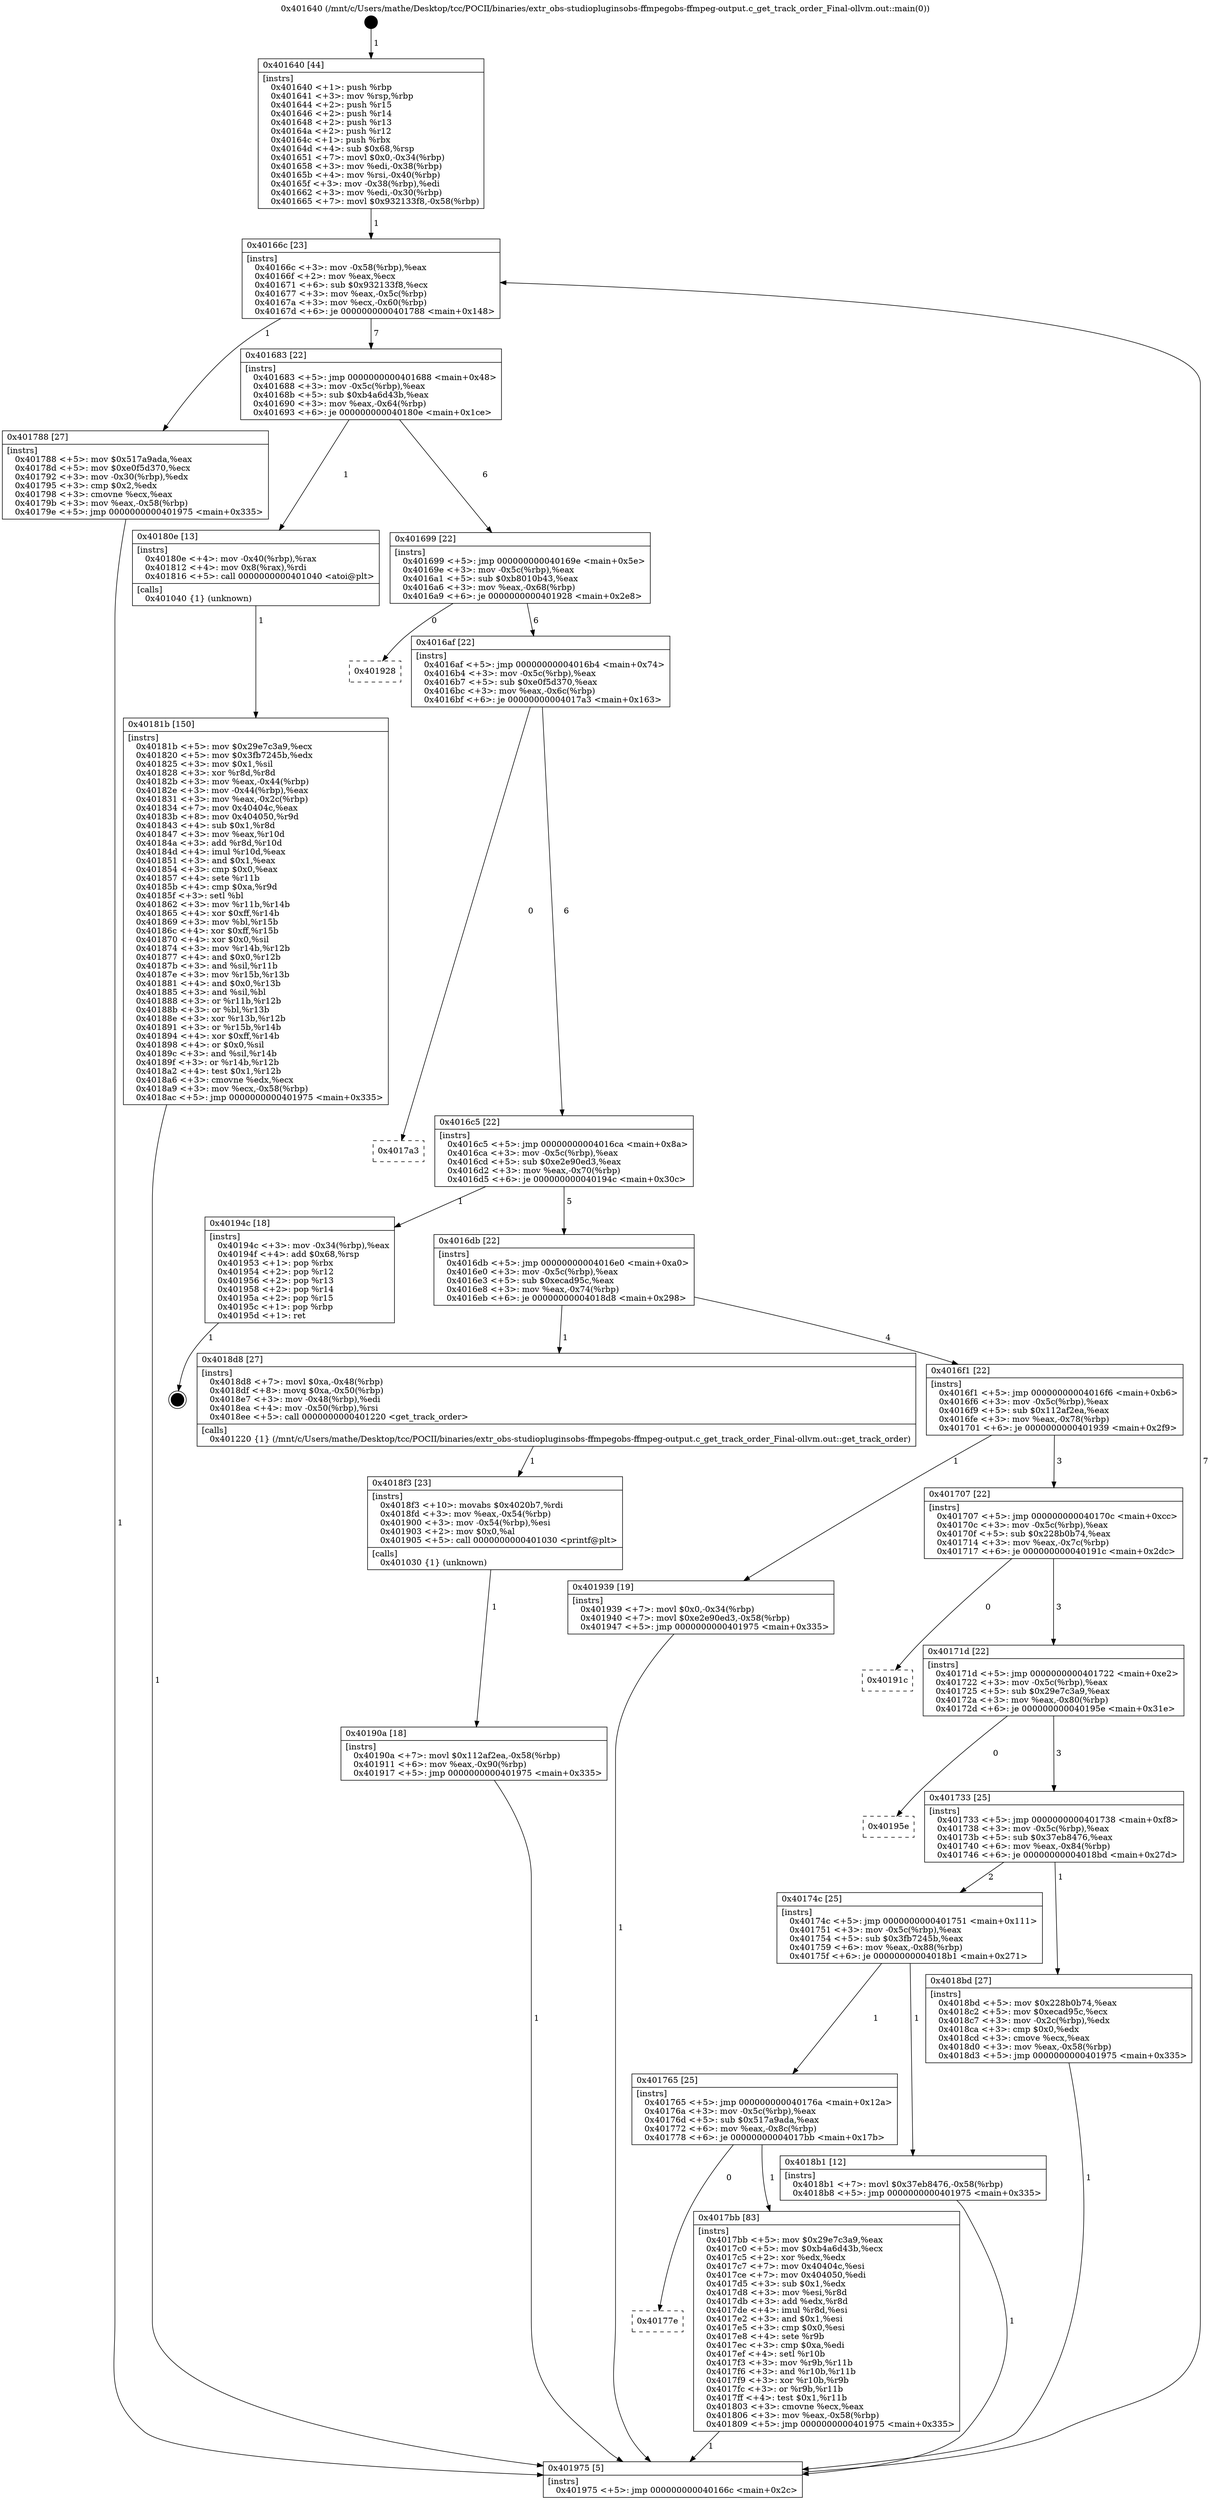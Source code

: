 digraph "0x401640" {
  label = "0x401640 (/mnt/c/Users/mathe/Desktop/tcc/POCII/binaries/extr_obs-studiopluginsobs-ffmpegobs-ffmpeg-output.c_get_track_order_Final-ollvm.out::main(0))"
  labelloc = "t"
  node[shape=record]

  Entry [label="",width=0.3,height=0.3,shape=circle,fillcolor=black,style=filled]
  "0x40166c" [label="{
     0x40166c [23]\l
     | [instrs]\l
     &nbsp;&nbsp;0x40166c \<+3\>: mov -0x58(%rbp),%eax\l
     &nbsp;&nbsp;0x40166f \<+2\>: mov %eax,%ecx\l
     &nbsp;&nbsp;0x401671 \<+6\>: sub $0x932133f8,%ecx\l
     &nbsp;&nbsp;0x401677 \<+3\>: mov %eax,-0x5c(%rbp)\l
     &nbsp;&nbsp;0x40167a \<+3\>: mov %ecx,-0x60(%rbp)\l
     &nbsp;&nbsp;0x40167d \<+6\>: je 0000000000401788 \<main+0x148\>\l
  }"]
  "0x401788" [label="{
     0x401788 [27]\l
     | [instrs]\l
     &nbsp;&nbsp;0x401788 \<+5\>: mov $0x517a9ada,%eax\l
     &nbsp;&nbsp;0x40178d \<+5\>: mov $0xe0f5d370,%ecx\l
     &nbsp;&nbsp;0x401792 \<+3\>: mov -0x30(%rbp),%edx\l
     &nbsp;&nbsp;0x401795 \<+3\>: cmp $0x2,%edx\l
     &nbsp;&nbsp;0x401798 \<+3\>: cmovne %ecx,%eax\l
     &nbsp;&nbsp;0x40179b \<+3\>: mov %eax,-0x58(%rbp)\l
     &nbsp;&nbsp;0x40179e \<+5\>: jmp 0000000000401975 \<main+0x335\>\l
  }"]
  "0x401683" [label="{
     0x401683 [22]\l
     | [instrs]\l
     &nbsp;&nbsp;0x401683 \<+5\>: jmp 0000000000401688 \<main+0x48\>\l
     &nbsp;&nbsp;0x401688 \<+3\>: mov -0x5c(%rbp),%eax\l
     &nbsp;&nbsp;0x40168b \<+5\>: sub $0xb4a6d43b,%eax\l
     &nbsp;&nbsp;0x401690 \<+3\>: mov %eax,-0x64(%rbp)\l
     &nbsp;&nbsp;0x401693 \<+6\>: je 000000000040180e \<main+0x1ce\>\l
  }"]
  "0x401975" [label="{
     0x401975 [5]\l
     | [instrs]\l
     &nbsp;&nbsp;0x401975 \<+5\>: jmp 000000000040166c \<main+0x2c\>\l
  }"]
  "0x401640" [label="{
     0x401640 [44]\l
     | [instrs]\l
     &nbsp;&nbsp;0x401640 \<+1\>: push %rbp\l
     &nbsp;&nbsp;0x401641 \<+3\>: mov %rsp,%rbp\l
     &nbsp;&nbsp;0x401644 \<+2\>: push %r15\l
     &nbsp;&nbsp;0x401646 \<+2\>: push %r14\l
     &nbsp;&nbsp;0x401648 \<+2\>: push %r13\l
     &nbsp;&nbsp;0x40164a \<+2\>: push %r12\l
     &nbsp;&nbsp;0x40164c \<+1\>: push %rbx\l
     &nbsp;&nbsp;0x40164d \<+4\>: sub $0x68,%rsp\l
     &nbsp;&nbsp;0x401651 \<+7\>: movl $0x0,-0x34(%rbp)\l
     &nbsp;&nbsp;0x401658 \<+3\>: mov %edi,-0x38(%rbp)\l
     &nbsp;&nbsp;0x40165b \<+4\>: mov %rsi,-0x40(%rbp)\l
     &nbsp;&nbsp;0x40165f \<+3\>: mov -0x38(%rbp),%edi\l
     &nbsp;&nbsp;0x401662 \<+3\>: mov %edi,-0x30(%rbp)\l
     &nbsp;&nbsp;0x401665 \<+7\>: movl $0x932133f8,-0x58(%rbp)\l
  }"]
  Exit [label="",width=0.3,height=0.3,shape=circle,fillcolor=black,style=filled,peripheries=2]
  "0x40180e" [label="{
     0x40180e [13]\l
     | [instrs]\l
     &nbsp;&nbsp;0x40180e \<+4\>: mov -0x40(%rbp),%rax\l
     &nbsp;&nbsp;0x401812 \<+4\>: mov 0x8(%rax),%rdi\l
     &nbsp;&nbsp;0x401816 \<+5\>: call 0000000000401040 \<atoi@plt\>\l
     | [calls]\l
     &nbsp;&nbsp;0x401040 \{1\} (unknown)\l
  }"]
  "0x401699" [label="{
     0x401699 [22]\l
     | [instrs]\l
     &nbsp;&nbsp;0x401699 \<+5\>: jmp 000000000040169e \<main+0x5e\>\l
     &nbsp;&nbsp;0x40169e \<+3\>: mov -0x5c(%rbp),%eax\l
     &nbsp;&nbsp;0x4016a1 \<+5\>: sub $0xb8010b43,%eax\l
     &nbsp;&nbsp;0x4016a6 \<+3\>: mov %eax,-0x68(%rbp)\l
     &nbsp;&nbsp;0x4016a9 \<+6\>: je 0000000000401928 \<main+0x2e8\>\l
  }"]
  "0x40190a" [label="{
     0x40190a [18]\l
     | [instrs]\l
     &nbsp;&nbsp;0x40190a \<+7\>: movl $0x112af2ea,-0x58(%rbp)\l
     &nbsp;&nbsp;0x401911 \<+6\>: mov %eax,-0x90(%rbp)\l
     &nbsp;&nbsp;0x401917 \<+5\>: jmp 0000000000401975 \<main+0x335\>\l
  }"]
  "0x401928" [label="{
     0x401928\l
  }", style=dashed]
  "0x4016af" [label="{
     0x4016af [22]\l
     | [instrs]\l
     &nbsp;&nbsp;0x4016af \<+5\>: jmp 00000000004016b4 \<main+0x74\>\l
     &nbsp;&nbsp;0x4016b4 \<+3\>: mov -0x5c(%rbp),%eax\l
     &nbsp;&nbsp;0x4016b7 \<+5\>: sub $0xe0f5d370,%eax\l
     &nbsp;&nbsp;0x4016bc \<+3\>: mov %eax,-0x6c(%rbp)\l
     &nbsp;&nbsp;0x4016bf \<+6\>: je 00000000004017a3 \<main+0x163\>\l
  }"]
  "0x4018f3" [label="{
     0x4018f3 [23]\l
     | [instrs]\l
     &nbsp;&nbsp;0x4018f3 \<+10\>: movabs $0x4020b7,%rdi\l
     &nbsp;&nbsp;0x4018fd \<+3\>: mov %eax,-0x54(%rbp)\l
     &nbsp;&nbsp;0x401900 \<+3\>: mov -0x54(%rbp),%esi\l
     &nbsp;&nbsp;0x401903 \<+2\>: mov $0x0,%al\l
     &nbsp;&nbsp;0x401905 \<+5\>: call 0000000000401030 \<printf@plt\>\l
     | [calls]\l
     &nbsp;&nbsp;0x401030 \{1\} (unknown)\l
  }"]
  "0x4017a3" [label="{
     0x4017a3\l
  }", style=dashed]
  "0x4016c5" [label="{
     0x4016c5 [22]\l
     | [instrs]\l
     &nbsp;&nbsp;0x4016c5 \<+5\>: jmp 00000000004016ca \<main+0x8a\>\l
     &nbsp;&nbsp;0x4016ca \<+3\>: mov -0x5c(%rbp),%eax\l
     &nbsp;&nbsp;0x4016cd \<+5\>: sub $0xe2e90ed3,%eax\l
     &nbsp;&nbsp;0x4016d2 \<+3\>: mov %eax,-0x70(%rbp)\l
     &nbsp;&nbsp;0x4016d5 \<+6\>: je 000000000040194c \<main+0x30c\>\l
  }"]
  "0x40181b" [label="{
     0x40181b [150]\l
     | [instrs]\l
     &nbsp;&nbsp;0x40181b \<+5\>: mov $0x29e7c3a9,%ecx\l
     &nbsp;&nbsp;0x401820 \<+5\>: mov $0x3fb7245b,%edx\l
     &nbsp;&nbsp;0x401825 \<+3\>: mov $0x1,%sil\l
     &nbsp;&nbsp;0x401828 \<+3\>: xor %r8d,%r8d\l
     &nbsp;&nbsp;0x40182b \<+3\>: mov %eax,-0x44(%rbp)\l
     &nbsp;&nbsp;0x40182e \<+3\>: mov -0x44(%rbp),%eax\l
     &nbsp;&nbsp;0x401831 \<+3\>: mov %eax,-0x2c(%rbp)\l
     &nbsp;&nbsp;0x401834 \<+7\>: mov 0x40404c,%eax\l
     &nbsp;&nbsp;0x40183b \<+8\>: mov 0x404050,%r9d\l
     &nbsp;&nbsp;0x401843 \<+4\>: sub $0x1,%r8d\l
     &nbsp;&nbsp;0x401847 \<+3\>: mov %eax,%r10d\l
     &nbsp;&nbsp;0x40184a \<+3\>: add %r8d,%r10d\l
     &nbsp;&nbsp;0x40184d \<+4\>: imul %r10d,%eax\l
     &nbsp;&nbsp;0x401851 \<+3\>: and $0x1,%eax\l
     &nbsp;&nbsp;0x401854 \<+3\>: cmp $0x0,%eax\l
     &nbsp;&nbsp;0x401857 \<+4\>: sete %r11b\l
     &nbsp;&nbsp;0x40185b \<+4\>: cmp $0xa,%r9d\l
     &nbsp;&nbsp;0x40185f \<+3\>: setl %bl\l
     &nbsp;&nbsp;0x401862 \<+3\>: mov %r11b,%r14b\l
     &nbsp;&nbsp;0x401865 \<+4\>: xor $0xff,%r14b\l
     &nbsp;&nbsp;0x401869 \<+3\>: mov %bl,%r15b\l
     &nbsp;&nbsp;0x40186c \<+4\>: xor $0xff,%r15b\l
     &nbsp;&nbsp;0x401870 \<+4\>: xor $0x0,%sil\l
     &nbsp;&nbsp;0x401874 \<+3\>: mov %r14b,%r12b\l
     &nbsp;&nbsp;0x401877 \<+4\>: and $0x0,%r12b\l
     &nbsp;&nbsp;0x40187b \<+3\>: and %sil,%r11b\l
     &nbsp;&nbsp;0x40187e \<+3\>: mov %r15b,%r13b\l
     &nbsp;&nbsp;0x401881 \<+4\>: and $0x0,%r13b\l
     &nbsp;&nbsp;0x401885 \<+3\>: and %sil,%bl\l
     &nbsp;&nbsp;0x401888 \<+3\>: or %r11b,%r12b\l
     &nbsp;&nbsp;0x40188b \<+3\>: or %bl,%r13b\l
     &nbsp;&nbsp;0x40188e \<+3\>: xor %r13b,%r12b\l
     &nbsp;&nbsp;0x401891 \<+3\>: or %r15b,%r14b\l
     &nbsp;&nbsp;0x401894 \<+4\>: xor $0xff,%r14b\l
     &nbsp;&nbsp;0x401898 \<+4\>: or $0x0,%sil\l
     &nbsp;&nbsp;0x40189c \<+3\>: and %sil,%r14b\l
     &nbsp;&nbsp;0x40189f \<+3\>: or %r14b,%r12b\l
     &nbsp;&nbsp;0x4018a2 \<+4\>: test $0x1,%r12b\l
     &nbsp;&nbsp;0x4018a6 \<+3\>: cmovne %edx,%ecx\l
     &nbsp;&nbsp;0x4018a9 \<+3\>: mov %ecx,-0x58(%rbp)\l
     &nbsp;&nbsp;0x4018ac \<+5\>: jmp 0000000000401975 \<main+0x335\>\l
  }"]
  "0x40194c" [label="{
     0x40194c [18]\l
     | [instrs]\l
     &nbsp;&nbsp;0x40194c \<+3\>: mov -0x34(%rbp),%eax\l
     &nbsp;&nbsp;0x40194f \<+4\>: add $0x68,%rsp\l
     &nbsp;&nbsp;0x401953 \<+1\>: pop %rbx\l
     &nbsp;&nbsp;0x401954 \<+2\>: pop %r12\l
     &nbsp;&nbsp;0x401956 \<+2\>: pop %r13\l
     &nbsp;&nbsp;0x401958 \<+2\>: pop %r14\l
     &nbsp;&nbsp;0x40195a \<+2\>: pop %r15\l
     &nbsp;&nbsp;0x40195c \<+1\>: pop %rbp\l
     &nbsp;&nbsp;0x40195d \<+1\>: ret\l
  }"]
  "0x4016db" [label="{
     0x4016db [22]\l
     | [instrs]\l
     &nbsp;&nbsp;0x4016db \<+5\>: jmp 00000000004016e0 \<main+0xa0\>\l
     &nbsp;&nbsp;0x4016e0 \<+3\>: mov -0x5c(%rbp),%eax\l
     &nbsp;&nbsp;0x4016e3 \<+5\>: sub $0xecad95c,%eax\l
     &nbsp;&nbsp;0x4016e8 \<+3\>: mov %eax,-0x74(%rbp)\l
     &nbsp;&nbsp;0x4016eb \<+6\>: je 00000000004018d8 \<main+0x298\>\l
  }"]
  "0x40177e" [label="{
     0x40177e\l
  }", style=dashed]
  "0x4018d8" [label="{
     0x4018d8 [27]\l
     | [instrs]\l
     &nbsp;&nbsp;0x4018d8 \<+7\>: movl $0xa,-0x48(%rbp)\l
     &nbsp;&nbsp;0x4018df \<+8\>: movq $0xa,-0x50(%rbp)\l
     &nbsp;&nbsp;0x4018e7 \<+3\>: mov -0x48(%rbp),%edi\l
     &nbsp;&nbsp;0x4018ea \<+4\>: mov -0x50(%rbp),%rsi\l
     &nbsp;&nbsp;0x4018ee \<+5\>: call 0000000000401220 \<get_track_order\>\l
     | [calls]\l
     &nbsp;&nbsp;0x401220 \{1\} (/mnt/c/Users/mathe/Desktop/tcc/POCII/binaries/extr_obs-studiopluginsobs-ffmpegobs-ffmpeg-output.c_get_track_order_Final-ollvm.out::get_track_order)\l
  }"]
  "0x4016f1" [label="{
     0x4016f1 [22]\l
     | [instrs]\l
     &nbsp;&nbsp;0x4016f1 \<+5\>: jmp 00000000004016f6 \<main+0xb6\>\l
     &nbsp;&nbsp;0x4016f6 \<+3\>: mov -0x5c(%rbp),%eax\l
     &nbsp;&nbsp;0x4016f9 \<+5\>: sub $0x112af2ea,%eax\l
     &nbsp;&nbsp;0x4016fe \<+3\>: mov %eax,-0x78(%rbp)\l
     &nbsp;&nbsp;0x401701 \<+6\>: je 0000000000401939 \<main+0x2f9\>\l
  }"]
  "0x4017bb" [label="{
     0x4017bb [83]\l
     | [instrs]\l
     &nbsp;&nbsp;0x4017bb \<+5\>: mov $0x29e7c3a9,%eax\l
     &nbsp;&nbsp;0x4017c0 \<+5\>: mov $0xb4a6d43b,%ecx\l
     &nbsp;&nbsp;0x4017c5 \<+2\>: xor %edx,%edx\l
     &nbsp;&nbsp;0x4017c7 \<+7\>: mov 0x40404c,%esi\l
     &nbsp;&nbsp;0x4017ce \<+7\>: mov 0x404050,%edi\l
     &nbsp;&nbsp;0x4017d5 \<+3\>: sub $0x1,%edx\l
     &nbsp;&nbsp;0x4017d8 \<+3\>: mov %esi,%r8d\l
     &nbsp;&nbsp;0x4017db \<+3\>: add %edx,%r8d\l
     &nbsp;&nbsp;0x4017de \<+4\>: imul %r8d,%esi\l
     &nbsp;&nbsp;0x4017e2 \<+3\>: and $0x1,%esi\l
     &nbsp;&nbsp;0x4017e5 \<+3\>: cmp $0x0,%esi\l
     &nbsp;&nbsp;0x4017e8 \<+4\>: sete %r9b\l
     &nbsp;&nbsp;0x4017ec \<+3\>: cmp $0xa,%edi\l
     &nbsp;&nbsp;0x4017ef \<+4\>: setl %r10b\l
     &nbsp;&nbsp;0x4017f3 \<+3\>: mov %r9b,%r11b\l
     &nbsp;&nbsp;0x4017f6 \<+3\>: and %r10b,%r11b\l
     &nbsp;&nbsp;0x4017f9 \<+3\>: xor %r10b,%r9b\l
     &nbsp;&nbsp;0x4017fc \<+3\>: or %r9b,%r11b\l
     &nbsp;&nbsp;0x4017ff \<+4\>: test $0x1,%r11b\l
     &nbsp;&nbsp;0x401803 \<+3\>: cmovne %ecx,%eax\l
     &nbsp;&nbsp;0x401806 \<+3\>: mov %eax,-0x58(%rbp)\l
     &nbsp;&nbsp;0x401809 \<+5\>: jmp 0000000000401975 \<main+0x335\>\l
  }"]
  "0x401939" [label="{
     0x401939 [19]\l
     | [instrs]\l
     &nbsp;&nbsp;0x401939 \<+7\>: movl $0x0,-0x34(%rbp)\l
     &nbsp;&nbsp;0x401940 \<+7\>: movl $0xe2e90ed3,-0x58(%rbp)\l
     &nbsp;&nbsp;0x401947 \<+5\>: jmp 0000000000401975 \<main+0x335\>\l
  }"]
  "0x401707" [label="{
     0x401707 [22]\l
     | [instrs]\l
     &nbsp;&nbsp;0x401707 \<+5\>: jmp 000000000040170c \<main+0xcc\>\l
     &nbsp;&nbsp;0x40170c \<+3\>: mov -0x5c(%rbp),%eax\l
     &nbsp;&nbsp;0x40170f \<+5\>: sub $0x228b0b74,%eax\l
     &nbsp;&nbsp;0x401714 \<+3\>: mov %eax,-0x7c(%rbp)\l
     &nbsp;&nbsp;0x401717 \<+6\>: je 000000000040191c \<main+0x2dc\>\l
  }"]
  "0x401765" [label="{
     0x401765 [25]\l
     | [instrs]\l
     &nbsp;&nbsp;0x401765 \<+5\>: jmp 000000000040176a \<main+0x12a\>\l
     &nbsp;&nbsp;0x40176a \<+3\>: mov -0x5c(%rbp),%eax\l
     &nbsp;&nbsp;0x40176d \<+5\>: sub $0x517a9ada,%eax\l
     &nbsp;&nbsp;0x401772 \<+6\>: mov %eax,-0x8c(%rbp)\l
     &nbsp;&nbsp;0x401778 \<+6\>: je 00000000004017bb \<main+0x17b\>\l
  }"]
  "0x40191c" [label="{
     0x40191c\l
  }", style=dashed]
  "0x40171d" [label="{
     0x40171d [22]\l
     | [instrs]\l
     &nbsp;&nbsp;0x40171d \<+5\>: jmp 0000000000401722 \<main+0xe2\>\l
     &nbsp;&nbsp;0x401722 \<+3\>: mov -0x5c(%rbp),%eax\l
     &nbsp;&nbsp;0x401725 \<+5\>: sub $0x29e7c3a9,%eax\l
     &nbsp;&nbsp;0x40172a \<+3\>: mov %eax,-0x80(%rbp)\l
     &nbsp;&nbsp;0x40172d \<+6\>: je 000000000040195e \<main+0x31e\>\l
  }"]
  "0x4018b1" [label="{
     0x4018b1 [12]\l
     | [instrs]\l
     &nbsp;&nbsp;0x4018b1 \<+7\>: movl $0x37eb8476,-0x58(%rbp)\l
     &nbsp;&nbsp;0x4018b8 \<+5\>: jmp 0000000000401975 \<main+0x335\>\l
  }"]
  "0x40195e" [label="{
     0x40195e\l
  }", style=dashed]
  "0x401733" [label="{
     0x401733 [25]\l
     | [instrs]\l
     &nbsp;&nbsp;0x401733 \<+5\>: jmp 0000000000401738 \<main+0xf8\>\l
     &nbsp;&nbsp;0x401738 \<+3\>: mov -0x5c(%rbp),%eax\l
     &nbsp;&nbsp;0x40173b \<+5\>: sub $0x37eb8476,%eax\l
     &nbsp;&nbsp;0x401740 \<+6\>: mov %eax,-0x84(%rbp)\l
     &nbsp;&nbsp;0x401746 \<+6\>: je 00000000004018bd \<main+0x27d\>\l
  }"]
  "0x40174c" [label="{
     0x40174c [25]\l
     | [instrs]\l
     &nbsp;&nbsp;0x40174c \<+5\>: jmp 0000000000401751 \<main+0x111\>\l
     &nbsp;&nbsp;0x401751 \<+3\>: mov -0x5c(%rbp),%eax\l
     &nbsp;&nbsp;0x401754 \<+5\>: sub $0x3fb7245b,%eax\l
     &nbsp;&nbsp;0x401759 \<+6\>: mov %eax,-0x88(%rbp)\l
     &nbsp;&nbsp;0x40175f \<+6\>: je 00000000004018b1 \<main+0x271\>\l
  }"]
  "0x4018bd" [label="{
     0x4018bd [27]\l
     | [instrs]\l
     &nbsp;&nbsp;0x4018bd \<+5\>: mov $0x228b0b74,%eax\l
     &nbsp;&nbsp;0x4018c2 \<+5\>: mov $0xecad95c,%ecx\l
     &nbsp;&nbsp;0x4018c7 \<+3\>: mov -0x2c(%rbp),%edx\l
     &nbsp;&nbsp;0x4018ca \<+3\>: cmp $0x0,%edx\l
     &nbsp;&nbsp;0x4018cd \<+3\>: cmove %ecx,%eax\l
     &nbsp;&nbsp;0x4018d0 \<+3\>: mov %eax,-0x58(%rbp)\l
     &nbsp;&nbsp;0x4018d3 \<+5\>: jmp 0000000000401975 \<main+0x335\>\l
  }"]
  Entry -> "0x401640" [label=" 1"]
  "0x40166c" -> "0x401788" [label=" 1"]
  "0x40166c" -> "0x401683" [label=" 7"]
  "0x401788" -> "0x401975" [label=" 1"]
  "0x401640" -> "0x40166c" [label=" 1"]
  "0x401975" -> "0x40166c" [label=" 7"]
  "0x40194c" -> Exit [label=" 1"]
  "0x401683" -> "0x40180e" [label=" 1"]
  "0x401683" -> "0x401699" [label=" 6"]
  "0x401939" -> "0x401975" [label=" 1"]
  "0x401699" -> "0x401928" [label=" 0"]
  "0x401699" -> "0x4016af" [label=" 6"]
  "0x40190a" -> "0x401975" [label=" 1"]
  "0x4016af" -> "0x4017a3" [label=" 0"]
  "0x4016af" -> "0x4016c5" [label=" 6"]
  "0x4018f3" -> "0x40190a" [label=" 1"]
  "0x4016c5" -> "0x40194c" [label=" 1"]
  "0x4016c5" -> "0x4016db" [label=" 5"]
  "0x4018d8" -> "0x4018f3" [label=" 1"]
  "0x4016db" -> "0x4018d8" [label=" 1"]
  "0x4016db" -> "0x4016f1" [label=" 4"]
  "0x4018bd" -> "0x401975" [label=" 1"]
  "0x4016f1" -> "0x401939" [label=" 1"]
  "0x4016f1" -> "0x401707" [label=" 3"]
  "0x4018b1" -> "0x401975" [label=" 1"]
  "0x401707" -> "0x40191c" [label=" 0"]
  "0x401707" -> "0x40171d" [label=" 3"]
  "0x40180e" -> "0x40181b" [label=" 1"]
  "0x40171d" -> "0x40195e" [label=" 0"]
  "0x40171d" -> "0x401733" [label=" 3"]
  "0x4017bb" -> "0x401975" [label=" 1"]
  "0x401733" -> "0x4018bd" [label=" 1"]
  "0x401733" -> "0x40174c" [label=" 2"]
  "0x401765" -> "0x40177e" [label=" 0"]
  "0x40174c" -> "0x4018b1" [label=" 1"]
  "0x40174c" -> "0x401765" [label=" 1"]
  "0x40181b" -> "0x401975" [label=" 1"]
  "0x401765" -> "0x4017bb" [label=" 1"]
}
